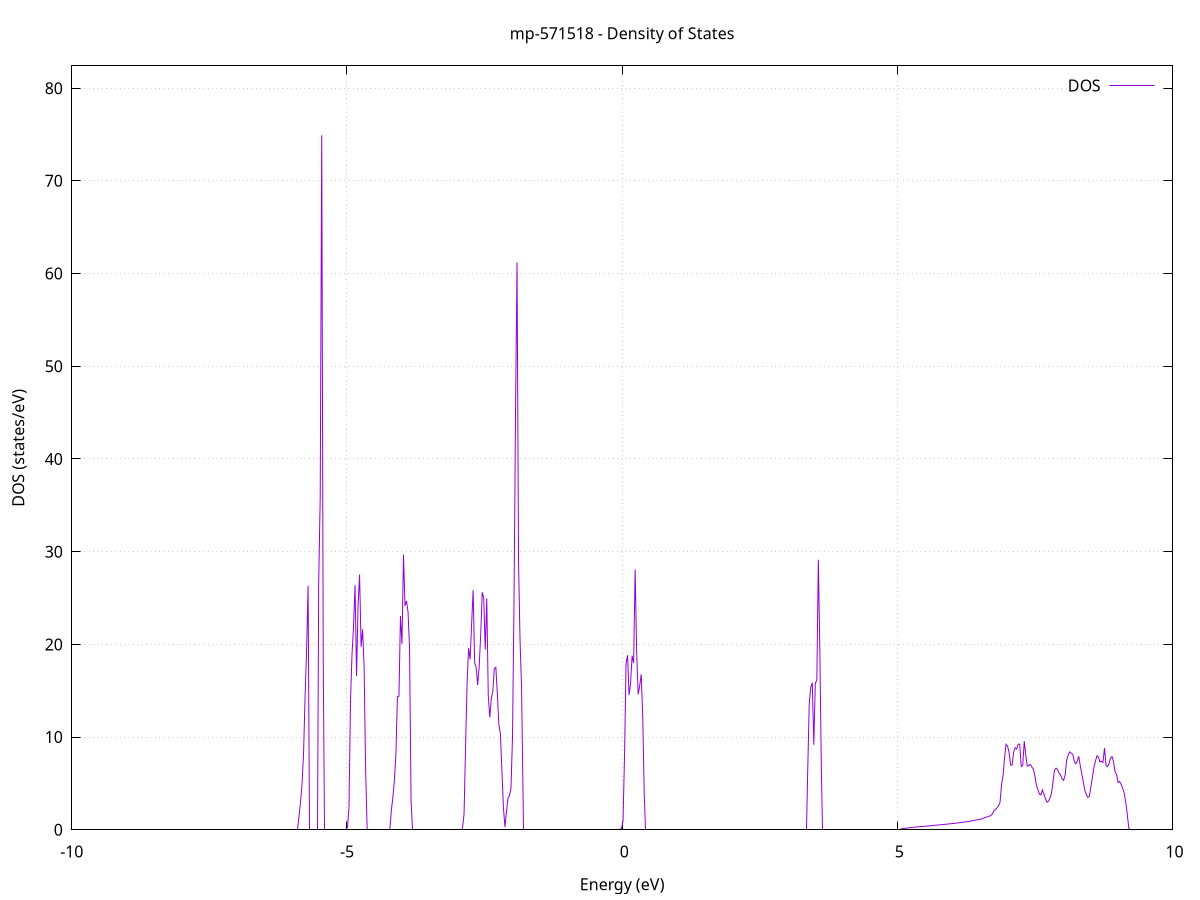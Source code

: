 set title 'mp-571518 - Density of States'
set xlabel 'Energy (eV)'
set ylabel 'DOS (states/eV)'
set grid
set xrange [-10:10]
set yrange [0:82.405]
set xzeroaxis lt -1
set terminal png size 800,600
set output 'mp-571518_dos_gnuplot.png'
plot '-' using 1:2 with lines title 'DOS'
-43.230500 0.000000
-43.203000 0.000000
-43.175500 0.000000
-43.147900 0.000000
-43.120400 0.000000
-43.092900 0.000000
-43.065400 0.000000
-43.037900 0.000000
-43.010400 0.000000
-42.982900 0.000000
-42.955400 0.000000
-42.927900 0.000000
-42.900300 0.000000
-42.872800 0.000000
-42.845300 0.000000
-42.817800 0.000000
-42.790300 0.000000
-42.762800 0.000000
-42.735300 0.000000
-42.707800 0.000000
-42.680300 0.000000
-42.652800 0.000000
-42.625200 0.000000
-42.597700 0.000000
-42.570200 0.000000
-42.542700 0.000000
-42.515200 0.000000
-42.487700 0.000000
-42.460200 0.000000
-42.432700 0.000000
-42.405200 0.000000
-42.377600 0.000000
-42.350100 0.000000
-42.322600 0.000000
-42.295100 0.000000
-42.267600 0.000000
-42.240100 0.000000
-42.212600 0.000000
-42.185100 0.000000
-42.157600 0.000000
-42.130100 0.000000
-42.102500 0.000000
-42.075000 0.000000
-42.047500 0.000000
-42.020000 0.000000
-41.992500 0.000000
-41.965000 0.000000
-41.937500 0.000000
-41.910000 0.000000
-41.882500 0.000000
-41.854900 0.000000
-41.827400 0.000000
-41.799900 0.000000
-41.772400 0.000000
-41.744900 0.000000
-41.717400 0.000000
-41.689900 0.000000
-41.662400 0.000000
-41.634900 0.000000
-41.607400 0.000000
-41.579800 0.000000
-41.552300 0.000000
-41.524800 0.000000
-41.497300 0.000000
-41.469800 0.000000
-41.442300 0.000000
-41.414800 0.000000
-41.387300 0.000000
-41.359800 0.000000
-41.332300 0.000000
-41.304700 0.000000
-41.277200 0.000000
-41.249700 0.000000
-41.222200 0.000000
-41.194700 0.000000
-41.167200 0.000000
-41.139700 0.000000
-41.112200 0.000000
-41.084700 0.000000
-41.057100 0.000000
-41.029600 0.000000
-41.002100 0.000000
-40.974600 0.000000
-40.947100 0.000000
-40.919600 0.000000
-40.892100 0.000000
-40.864600 0.000000
-40.837100 0.000000
-40.809600 0.000000
-40.782000 0.000000
-40.754500 0.000000
-40.727000 0.000000
-40.699500 0.000000
-40.672000 0.000000
-40.644500 0.000000
-40.617000 0.000000
-40.589500 0.000000
-40.562000 0.000000
-40.534400 0.000000
-40.506900 0.000000
-40.479400 0.000000
-40.451900 0.000000
-40.424400 0.000000
-40.396900 0.000000
-40.369400 0.000000
-40.341900 0.000000
-40.314400 0.000000
-40.286900 0.000000
-40.259300 0.000000
-40.231800 0.000000
-40.204300 0.000000
-40.176800 0.000000
-40.149300 0.000000
-40.121800 0.000000
-40.094300 0.000000
-40.066800 0.000000
-40.039300 0.000000
-40.011700 0.000000
-39.984200 0.000000
-39.956700 0.000000
-39.929200 0.000000
-39.901700 0.000000
-39.874200 0.000000
-39.846700 0.000000
-39.819200 0.000000
-39.791700 0.000000
-39.764200 0.000000
-39.736600 0.000000
-39.709100 0.000000
-39.681600 0.000000
-39.654100 0.000000
-39.626600 0.000000
-39.599100 0.000000
-39.571600 0.000000
-39.544100 0.000000
-39.516600 0.000000
-39.489000 0.000000
-39.461500 0.000000
-39.434000 0.000000
-39.406500 0.000000
-39.379000 0.000000
-39.351500 0.000000
-39.324000 0.000000
-39.296500 0.000000
-39.269000 0.000000
-39.241500 0.000000
-39.213900 0.000000
-39.186400 0.000000
-39.158900 0.000000
-39.131400 0.000000
-39.103900 0.000000
-39.076400 0.000000
-39.048900 0.000000
-39.021400 0.000000
-38.993900 0.000000
-38.966300 0.000000
-38.938800 0.000000
-38.911300 0.000000
-38.883800 0.000000
-38.856300 0.000000
-38.828800 0.000000
-38.801300 0.000000
-38.773800 0.000000
-38.746300 0.000000
-38.718800 0.000000
-38.691200 0.000000
-38.663700 0.000000
-38.636200 0.000000
-38.608700 0.000000
-38.581200 0.000000
-38.553700 0.000000
-38.526200 0.000000
-38.498700 0.000000
-38.471200 0.000000
-38.443600 0.000000
-38.416100 0.000000
-38.388600 0.000000
-38.361100 0.000000
-38.333600 0.000000
-38.306100 0.000000
-38.278600 0.000000
-38.251100 0.000000
-38.223600 0.000000
-38.196100 0.000000
-38.168500 0.000000
-38.141000 0.000000
-38.113500 0.000000
-38.086000 0.000000
-38.058500 0.000000
-38.031000 0.000000
-38.003500 0.000000
-37.976000 0.000000
-37.948500 0.000000
-37.921000 0.000000
-37.893400 0.000000
-37.865900 0.000000
-37.838400 0.000000
-37.810900 0.000000
-37.783400 0.000000
-37.755900 0.000000
-37.728400 0.000000
-37.700900 0.000000
-37.673400 0.000000
-37.645800 0.000000
-37.618300 0.000000
-37.590800 0.000000
-37.563300 0.000000
-37.535800 0.000000
-37.508300 0.000000
-37.480800 0.000000
-37.453300 0.000000
-37.425800 0.000000
-37.398300 0.000000
-37.370700 0.000000
-37.343200 0.000000
-37.315700 0.000000
-37.288200 0.000000
-37.260700 0.000000
-37.233200 0.000000
-37.205700 0.000000
-37.178200 0.000000
-37.150700 0.000000
-37.123100 0.000000
-37.095600 0.000000
-37.068100 0.000000
-37.040600 0.000000
-37.013100 0.000000
-36.985600 0.000000
-36.958100 0.000000
-36.930600 0.000000
-36.903100 0.000000
-36.875600 0.000000
-36.848000 0.000000
-36.820500 0.000000
-36.793000 0.000000
-36.765500 0.000000
-36.738000 0.000000
-36.710500 0.000000
-36.683000 0.000000
-36.655500 0.000000
-36.628000 0.000000
-36.600400 0.000000
-36.572900 0.000000
-36.545400 0.000000
-36.517900 0.000000
-36.490400 0.000000
-36.462900 0.000000
-36.435400 0.000000
-36.407900 0.000000
-36.380400 0.000000
-36.352900 0.000000
-36.325300 0.000000
-36.297800 0.000000
-36.270300 0.000000
-36.242800 0.000000
-36.215300 0.000000
-36.187800 0.000000
-36.160300 0.000000
-36.132800 0.000000
-36.105300 0.000000
-36.077700 0.000000
-36.050200 0.000000
-36.022700 0.000000
-35.995200 0.000000
-35.967700 0.000000
-35.940200 0.000000
-35.912700 0.000000
-35.885200 0.000000
-35.857700 0.000000
-35.830200 0.000000
-35.802600 0.000000
-35.775100 0.000000
-35.747600 0.000000
-35.720100 0.000000
-35.692600 0.000000
-35.665100 0.000000
-35.637600 0.000000
-35.610100 0.000000
-35.582600 0.000000
-35.555000 0.000000
-35.527500 0.000000
-35.500000 0.000000
-35.472500 0.000000
-35.445000 0.000000
-35.417500 0.000000
-35.390000 0.000000
-35.362500 0.000000
-35.335000 0.000000
-35.307500 0.000000
-35.279900 0.000000
-35.252400 0.000000
-35.224900 0.000000
-35.197400 0.000000
-35.169900 0.000000
-35.142400 0.000000
-35.114900 0.000000
-35.087400 0.000000
-35.059900 0.000000
-35.032300 0.000000
-35.004800 0.000000
-34.977300 0.000000
-34.949800 0.000000
-34.922300 0.000000
-34.894800 0.000000
-34.867300 0.000000
-34.839800 0.000000
-34.812300 0.000000
-34.784800 0.000000
-34.757200 0.000000
-34.729700 0.000000
-34.702200 0.000000
-34.674700 0.000000
-34.647200 0.000000
-34.619700 0.000000
-34.592200 0.000000
-34.564700 0.000000
-34.537200 0.000000
-34.509700 0.000000
-34.482100 0.000000
-34.454600 0.000000
-34.427100 0.000000
-34.399600 0.000000
-34.372100 0.000000
-34.344600 0.000000
-34.317100 0.000000
-34.289600 0.000000
-34.262100 0.000000
-34.234500 0.000000
-34.207000 0.000000
-34.179500 0.000000
-34.152000 0.000000
-34.124500 0.000000
-34.097000 0.000000
-34.069500 0.000000
-34.042000 0.000000
-34.014500 0.000000
-33.987000 0.000000
-33.959400 0.000000
-33.931900 0.000000
-33.904400 0.000000
-33.876900 0.000000
-33.849400 0.000000
-33.821900 0.000000
-33.794400 0.000000
-33.766900 0.000000
-33.739400 0.000000
-33.711800 0.000000
-33.684300 0.000000
-33.656800 0.000000
-33.629300 0.000000
-33.601800 0.000000
-33.574300 0.000000
-33.546800 0.000000
-33.519300 0.000000
-33.491800 0.000000
-33.464300 0.000000
-33.436700 0.000000
-33.409200 0.000000
-33.381700 0.000000
-33.354200 0.000000
-33.326700 0.000000
-33.299200 0.000000
-33.271700 0.000000
-33.244200 0.000000
-33.216700 0.000000
-33.189100 0.000000
-33.161600 0.000000
-33.134100 0.000000
-33.106600 0.000000
-33.079100 0.000000
-33.051600 0.000000
-33.024100 0.000000
-32.996600 0.000000
-32.969100 0.000000
-32.941600 0.000000
-32.914000 0.000000
-32.886500 0.000000
-32.859000 0.000000
-32.831500 0.000000
-32.804000 0.000000
-32.776500 0.000000
-32.749000 0.000000
-32.721500 0.000000
-32.694000 0.000000
-32.666400 0.000000
-32.638900 0.000000
-32.611400 0.000000
-32.583900 0.000000
-32.556400 0.000000
-32.528900 0.000000
-32.501400 0.000000
-32.473900 0.000000
-32.446400 0.000000
-32.418900 0.000000
-32.391300 0.000000
-32.363800 0.000000
-32.336300 0.000000
-32.308800 0.000000
-32.281300 0.000000
-32.253800 0.000000
-32.226300 0.000000
-32.198800 0.000000
-32.171300 0.000000
-32.143700 0.000000
-32.116200 0.000000
-32.088700 0.000000
-32.061200 0.000000
-32.033700 0.000000
-32.006200 0.000000
-31.978700 0.000000
-31.951200 0.000000
-31.923700 0.000000
-31.896200 0.000000
-31.868600 0.000000
-31.841100 0.000000
-31.813600 0.000000
-31.786100 0.000000
-31.758600 0.000000
-31.731100 0.000000
-31.703600 0.000000
-31.676100 0.000000
-31.648600 0.000000
-31.621000 0.000000
-31.593500 0.000000
-31.566000 0.000000
-31.538500 0.000000
-31.511000 0.000000
-31.483500 0.000000
-31.456000 0.000000
-31.428500 0.000000
-31.401000 0.000000
-31.373500 0.000000
-31.345900 0.000000
-31.318400 0.000000
-31.290900 0.000000
-31.263400 0.000000
-31.235900 0.000000
-31.208400 0.000000
-31.180900 0.000000
-31.153400 0.000000
-31.125900 0.000000
-31.098400 0.000000
-31.070800 0.000000
-31.043300 0.000000
-31.015800 0.000000
-30.988300 0.000000
-30.960800 0.000000
-30.933300 0.000000
-30.905800 0.000000
-30.878300 0.000000
-30.850800 0.000000
-30.823200 0.000000
-30.795700 0.000000
-30.768200 0.000000
-30.740700 0.000000
-30.713200 0.000000
-30.685700 0.000000
-30.658200 0.000000
-30.630700 0.000000
-30.603200 0.000000
-30.575700 0.000000
-30.548100 0.000000
-30.520600 0.000000
-30.493100 0.000000
-30.465600 0.000000
-30.438100 0.000000
-30.410600 0.000000
-30.383100 0.000000
-30.355600 0.000000
-30.328100 0.000000
-30.300500 0.000000
-30.273000 0.000000
-30.245500 0.000000
-30.218000 0.000000
-30.190500 0.000000
-30.163000 0.000000
-30.135500 0.000000
-30.108000 0.000000
-30.080500 0.000000
-30.053000 0.000000
-30.025400 0.000000
-29.997900 0.000000
-29.970400 0.000000
-29.942900 0.000000
-29.915400 0.000000
-29.887900 0.000000
-29.860400 0.000000
-29.832900 0.000000
-29.805400 0.000000
-29.777800 0.000000
-29.750300 0.000000
-29.722800 0.000000
-29.695300 0.000000
-29.667800 0.000000
-29.640300 0.000000
-29.612800 0.000000
-29.585300 0.000000
-29.557800 0.000000
-29.530300 0.000000
-29.502700 0.000000
-29.475200 0.000000
-29.447700 0.000000
-29.420200 0.000000
-29.392700 0.000000
-29.365200 0.000000
-29.337700 0.000000
-29.310200 0.000000
-29.282700 0.000000
-29.255100 0.000000
-29.227600 0.000000
-29.200100 0.000000
-29.172600 0.000000
-29.145100 0.000000
-29.117600 0.000000
-29.090100 0.000000
-29.062600 0.000000
-29.035100 0.000000
-29.007600 0.000000
-28.980000 0.000000
-28.952500 0.000000
-28.925000 0.000000
-28.897500 0.000000
-28.870000 0.000000
-28.842500 0.000000
-28.815000 0.000000
-28.787500 0.000000
-28.760000 0.000000
-28.732400 0.000000
-28.704900 0.000000
-28.677400 0.000000
-28.649900 0.000000
-28.622400 0.000000
-28.594900 0.000000
-28.567400 0.000000
-28.539900 0.000000
-28.512400 0.000000
-28.484900 0.000000
-28.457300 0.000000
-28.429800 0.000000
-28.402300 0.000000
-28.374800 0.000000
-28.347300 0.000000
-28.319800 0.000000
-28.292300 0.000000
-28.264800 0.000000
-28.237300 0.000000
-28.209800 0.000000
-28.182200 0.000000
-28.154700 0.000000
-28.127200 0.000000
-28.099700 0.000000
-28.072200 0.000000
-28.044700 0.000000
-28.017200 0.000000
-27.989700 0.000000
-27.962200 0.000000
-27.934600 0.000000
-27.907100 0.000000
-27.879600 0.000000
-27.852100 0.000000
-27.824600 0.000000
-27.797100 0.000000
-27.769600 0.000000
-27.742100 0.000000
-27.714600 0.000000
-27.687100 0.000000
-27.659500 0.000000
-27.632000 0.000000
-27.604500 0.000000
-27.577000 0.000000
-27.549500 0.000000
-27.522000 0.000000
-27.494500 0.000000
-27.467000 0.000000
-27.439500 0.000000
-27.411900 0.000000
-27.384400 0.000000
-27.356900 0.000000
-27.329400 0.000000
-27.301900 0.000000
-27.274400 0.000000
-27.246900 0.000000
-27.219400 0.000000
-27.191900 0.000000
-27.164400 0.000000
-27.136800 0.000000
-27.109300 0.000000
-27.081800 0.000000
-27.054300 0.000000
-27.026800 0.000000
-26.999300 0.000000
-26.971800 0.000000
-26.944300 0.000000
-26.916800 0.000000
-26.889200 0.000000
-26.861700 0.000000
-26.834200 0.000000
-26.806700 0.000000
-26.779200 0.000000
-26.751700 0.000000
-26.724200 0.000000
-26.696700 0.000000
-26.669200 0.000000
-26.641700 0.000000
-26.614100 0.000000
-26.586600 0.000000
-26.559100 0.000000
-26.531600 0.000000
-26.504100 0.000000
-26.476600 0.000000
-26.449100 0.000000
-26.421600 0.000000
-26.394100 0.000000
-26.366500 0.000000
-26.339000 0.000000
-26.311500 0.000000
-26.284000 0.000000
-26.256500 0.000000
-26.229000 0.000000
-26.201500 0.000000
-26.174000 0.000000
-26.146500 0.000000
-26.119000 0.000000
-26.091400 0.000000
-26.063900 0.000000
-26.036400 0.000000
-26.008900 0.000000
-25.981400 0.000000
-25.953900 0.000000
-25.926400 0.000000
-25.898900 0.000000
-25.871400 0.000000
-25.843800 0.000000
-25.816300 0.000000
-25.788800 0.000000
-25.761300 0.000000
-25.733800 0.000000
-25.706300 0.000000
-25.678800 0.000000
-25.651300 0.000000
-25.623800 0.000000
-25.596300 0.000000
-25.568700 0.000000
-25.541200 0.000000
-25.513700 0.000000
-25.486200 0.000000
-25.458700 0.000000
-25.431200 0.000000
-25.403700 0.000000
-25.376200 0.000000
-25.348700 0.000000
-25.321100 0.000000
-25.293600 0.000000
-25.266100 0.000000
-25.238600 0.000000
-25.211100 0.000000
-25.183600 0.000000
-25.156100 0.000000
-25.128600 0.000000
-25.101100 0.000000
-25.073600 0.000000
-25.046000 0.000000
-25.018500 0.000000
-24.991000 0.000000
-24.963500 0.000000
-24.936000 0.000000
-24.908500 0.000000
-24.881000 0.000000
-24.853500 0.000000
-24.826000 0.000000
-24.798500 0.000000
-24.770900 0.000000
-24.743400 0.000000
-24.715900 0.000000
-24.688400 0.000000
-24.660900 0.000000
-24.633400 0.000000
-24.605900 0.000000
-24.578400 0.000000
-24.550900 0.000000
-24.523300 0.000000
-24.495800 0.000000
-24.468300 0.000000
-24.440800 0.000000
-24.413300 0.000000
-24.385800 0.000000
-24.358300 0.000000
-24.330800 0.000000
-24.303300 0.000000
-24.275800 0.000000
-24.248200 0.000000
-24.220700 0.000000
-24.193200 0.000000
-24.165700 0.000000
-24.138200 0.000000
-24.110700 0.000000
-24.083200 0.000000
-24.055700 0.000000
-24.028200 0.000000
-24.000600 0.000000
-23.973100 0.000000
-23.945600 0.000000
-23.918100 0.000000
-23.890600 0.000000
-23.863100 0.000000
-23.835600 0.000000
-23.808100 0.000000
-23.780600 0.000000
-23.753100 0.000000
-23.725500 0.000000
-23.698000 0.000000
-23.670500 0.000000
-23.643000 0.000000
-23.615500 0.000000
-23.588000 0.000000
-23.560500 0.000000
-23.533000 0.000000
-23.505500 0.000000
-23.477900 0.000000
-23.450400 0.000000
-23.422900 0.000000
-23.395400 0.000000
-23.367900 0.000000
-23.340400 0.000000
-23.312900 0.000000
-23.285400 0.000000
-23.257900 0.000000
-23.230400 0.000000
-23.202800 0.000000
-23.175300 0.000000
-23.147800 0.000000
-23.120300 0.000000
-23.092800 0.000000
-23.065300 0.000000
-23.037800 0.000000
-23.010300 0.000000
-22.982800 0.000000
-22.955200 0.000000
-22.927700 0.000000
-22.900200 0.000000
-22.872700 0.000000
-22.845200 0.000000
-22.817700 0.000000
-22.790200 0.000000
-22.762700 0.000000
-22.735200 0.000000
-22.707700 0.000000
-22.680100 0.000000
-22.652600 0.000000
-22.625100 0.000000
-22.597600 0.000000
-22.570100 0.000000
-22.542600 0.000000
-22.515100 0.000000
-22.487600 0.000000
-22.460100 0.000000
-22.432500 0.000000
-22.405000 0.000000
-22.377500 0.000000
-22.350000 0.000000
-22.322500 0.000000
-22.295000 0.000000
-22.267500 0.000000
-22.240000 0.000000
-22.212500 0.000000
-22.185000 0.000000
-22.157400 0.000000
-22.129900 0.000000
-22.102400 0.000000
-22.074900 0.000000
-22.047400 0.000000
-22.019900 0.000000
-21.992400 0.000000
-21.964900 0.000000
-21.937400 0.000000
-21.909800 0.000000
-21.882300 0.000000
-21.854800 0.000000
-21.827300 0.000000
-21.799800 0.000000
-21.772300 0.000000
-21.744800 0.000000
-21.717300 0.000000
-21.689800 0.000000
-21.662300 0.000000
-21.634700 0.000000
-21.607200 0.000000
-21.579700 0.000000
-21.552200 0.000000
-21.524700 0.000000
-21.497200 0.000000
-21.469700 0.000000
-21.442200 0.000000
-21.414700 0.000000
-21.387200 0.000000
-21.359600 0.000000
-21.332100 0.000000
-21.304600 0.000000
-21.277100 0.000000
-21.249600 0.000000
-21.222100 0.000000
-21.194600 0.000000
-21.167100 0.000000
-21.139600 0.000000
-21.112000 0.000000
-21.084500 0.000000
-21.057000 0.000000
-21.029500 0.000000
-21.002000 0.000000
-20.974500 0.000000
-20.947000 0.000000
-20.919500 0.000000
-20.892000 0.000000
-20.864500 0.000000
-20.836900 0.000000
-20.809400 0.000000
-20.781900 0.000000
-20.754400 0.000000
-20.726900 0.000000
-20.699400 0.000000
-20.671900 0.000000
-20.644400 0.000000
-20.616900 0.000000
-20.589300 0.000000
-20.561800 0.000000
-20.534300 0.000000
-20.506800 0.000000
-20.479300 0.000000
-20.451800 0.000000
-20.424300 0.000000
-20.396800 0.000000
-20.369300 0.000000
-20.341800 0.000000
-20.314200 0.000000
-20.286700 0.000000
-20.259200 0.000000
-20.231700 0.000000
-20.204200 0.000000
-20.176700 0.000000
-20.149200 0.000000
-20.121700 0.000000
-20.094200 0.000000
-20.066600 0.000000
-20.039100 0.000000
-20.011600 0.000000
-19.984100 0.000000
-19.956600 0.000000
-19.929100 0.000000
-19.901600 0.000000
-19.874100 0.000000
-19.846600 0.000000
-19.819100 0.000000
-19.791500 0.000000
-19.764000 0.000000
-19.736500 0.000000
-19.709000 0.000000
-19.681500 0.000000
-19.654000 0.000000
-19.626500 0.000000
-19.599000 0.000000
-19.571500 0.000000
-19.543900 0.000000
-19.516400 0.000000
-19.488900 0.000000
-19.461400 0.000000
-19.433900 0.000000
-19.406400 0.000000
-19.378900 0.000000
-19.351400 0.000000
-19.323900 0.000000
-19.296400 0.000000
-19.268800 0.000000
-19.241300 0.000000
-19.213800 0.000000
-19.186300 0.000000
-19.158800 0.000000
-19.131300 0.000000
-19.103800 0.000000
-19.076300 0.000000
-19.048800 0.000000
-19.021200 0.000000
-18.993700 0.000000
-18.966200 0.000000
-18.938700 0.000000
-18.911200 0.000000
-18.883700 0.000000
-18.856200 0.000000
-18.828700 0.000000
-18.801200 0.000000
-18.773700 0.000000
-18.746100 0.000000
-18.718600 0.000000
-18.691100 0.000000
-18.663600 0.000000
-18.636100 0.000000
-18.608600 0.000000
-18.581100 0.000000
-18.553600 0.000000
-18.526100 0.000000
-18.498600 0.000000
-18.471000 0.000000
-18.443500 0.000000
-18.416000 0.000000
-18.388500 0.000000
-18.361000 0.000000
-18.333500 0.000000
-18.306000 0.000000
-18.278500 0.000000
-18.251000 0.000000
-18.223400 0.000000
-18.195900 0.000000
-18.168400 0.000000
-18.140900 0.000000
-18.113400 0.000000
-18.085900 0.000000
-18.058400 0.000000
-18.030900 0.000000
-18.003400 0.000000
-17.975900 0.000000
-17.948300 0.000000
-17.920800 0.000000
-17.893300 0.000000
-17.865800 0.000000
-17.838300 0.000000
-17.810800 0.000000
-17.783300 0.000000
-17.755800 0.000000
-17.728300 0.000000
-17.700700 0.000000
-17.673200 0.000000
-17.645700 0.000000
-17.618200 0.000000
-17.590700 0.000000
-17.563200 0.000000
-17.535700 0.000000
-17.508200 0.000000
-17.480700 0.000000
-17.453200 0.000000
-17.425600 0.000000
-17.398100 0.000000
-17.370600 0.000000
-17.343100 0.000000
-17.315600 0.000000
-17.288100 0.000000
-17.260600 0.000000
-17.233100 0.000000
-17.205600 0.000000
-17.178000 0.000000
-17.150500 0.000000
-17.123000 0.000000
-17.095500 0.000000
-17.068000 0.000000
-17.040500 0.000000
-17.013000 0.000000
-16.985500 0.000000
-16.958000 0.000000
-16.930500 0.000000
-16.902900 0.000000
-16.875400 0.000000
-16.847900 0.000000
-16.820400 0.000000
-16.792900 0.000000
-16.765400 0.000000
-16.737900 0.000000
-16.710400 0.000000
-16.682900 0.000000
-16.655300 0.000000
-16.627800 0.000000
-16.600300 0.000000
-16.572800 0.000000
-16.545300 0.000000
-16.517800 0.000000
-16.490300 0.000000
-16.462800 0.000000
-16.435300 0.000000
-16.407800 0.000000
-16.380200 0.000000
-16.352700 0.000000
-16.325200 0.000000
-16.297700 0.000000
-16.270200 0.000000
-16.242700 0.000000
-16.215200 0.000000
-16.187700 0.000000
-16.160200 0.000000
-16.132600 0.000000
-16.105100 0.000000
-16.077600 0.000000
-16.050100 0.000000
-16.022600 0.000000
-15.995100 0.000000
-15.967600 0.000000
-15.940100 0.000000
-15.912600 0.000000
-15.885100 0.000100
-15.857500 5.310300
-15.830000 11.273900
-15.802500 24.649500
-15.775000 52.505100
-15.747500 0.000000
-15.720000 0.000000
-15.692500 0.000000
-15.665000 0.000000
-15.637500 0.000000
-15.609900 0.000000
-15.582400 0.000000
-15.554900 0.000000
-15.527400 0.000000
-15.499900 0.000000
-15.472400 0.000000
-15.444900 0.000000
-15.417400 0.000000
-15.389900 0.000000
-15.362400 0.000000
-15.334800 0.000000
-15.307300 0.000000
-15.279800 0.000000
-15.252300 0.000000
-15.224800 0.000000
-15.197300 0.000000
-15.169800 0.000000
-15.142300 0.000000
-15.114800 171.654400
-15.087300 0.000000
-15.059700 0.000000
-15.032200 0.000000
-15.004700 2.789500
-14.977200 96.198200
-14.949700 47.365400
-14.922200 94.579100
-14.894700 24.171800
-14.867200 0.000000
-14.839700 0.000000
-14.812100 0.000000
-14.784600 0.000000
-14.757100 0.000000
-14.729600 0.000000
-14.702100 0.000000
-14.674600 0.000000
-14.647100 0.000000
-14.619600 0.000000
-14.592100 0.000000
-14.564600 0.000000
-14.537000 0.000000
-14.509500 0.000000
-14.482000 0.000000
-14.454500 0.000000
-14.427000 0.000000
-14.399500 0.000000
-14.372000 0.000000
-14.344500 0.000000
-14.317000 0.000000
-14.289400 0.000000
-14.261900 0.000000
-14.234400 0.000000
-14.206900 0.000000
-14.179400 0.000000
-14.151900 0.000000
-14.124400 0.000000
-14.096900 0.000000
-14.069400 0.000000
-14.041900 0.000000
-14.014300 0.000000
-13.986800 0.000000
-13.959300 0.000000
-13.931800 0.000000
-13.904300 0.000000
-13.876800 0.000000
-13.849300 0.000000
-13.821800 0.000000
-13.794300 0.000000
-13.766700 0.000000
-13.739200 0.000000
-13.711700 0.000000
-13.684200 0.000000
-13.656700 0.000000
-13.629200 0.000000
-13.601700 0.000000
-13.574200 0.000000
-13.546700 0.000000
-13.519200 0.000000
-13.491600 0.000000
-13.464100 0.000000
-13.436600 0.000000
-13.409100 0.000000
-13.381600 0.000000
-13.354100 0.000000
-13.326600 0.000000
-13.299100 0.000000
-13.271600 0.000000
-13.244000 0.000000
-13.216500 0.000000
-13.189000 0.000000
-13.161500 0.000000
-13.134000 0.000000
-13.106500 0.000000
-13.079000 0.000000
-13.051500 0.000000
-13.024000 0.000000
-12.996500 0.000000
-12.968900 0.000000
-12.941400 0.000000
-12.913900 0.000000
-12.886400 0.000000
-12.858900 0.000000
-12.831400 0.000000
-12.803900 0.000000
-12.776400 0.000000
-12.748900 0.000000
-12.721300 0.000000
-12.693800 0.000000
-12.666300 0.000000
-12.638800 0.000000
-12.611300 0.000000
-12.583800 0.000000
-12.556300 0.000000
-12.528800 0.000000
-12.501300 0.000000
-12.473800 0.000000
-12.446200 0.000000
-12.418700 0.000000
-12.391200 0.000000
-12.363700 0.000000
-12.336200 0.000000
-12.308700 0.000000
-12.281200 0.000000
-12.253700 0.000000
-12.226200 0.000000
-12.198600 0.000000
-12.171100 0.000000
-12.143600 0.000000
-12.116100 0.000000
-12.088600 0.000000
-12.061100 0.000000
-12.033600 0.000000
-12.006100 0.000000
-11.978600 0.000000
-11.951100 0.000000
-11.923500 0.000000
-11.896000 0.000000
-11.868500 0.000000
-11.841000 0.000000
-11.813500 0.000000
-11.786000 0.000000
-11.758500 0.000000
-11.731000 0.000000
-11.703500 0.000000
-11.676000 0.000000
-11.648400 0.000000
-11.620900 0.000000
-11.593400 0.000000
-11.565900 0.000000
-11.538400 0.000000
-11.510900 0.000000
-11.483400 0.000000
-11.455900 0.000000
-11.428400 0.000000
-11.400800 0.000000
-11.373300 0.000000
-11.345800 0.000000
-11.318300 0.000000
-11.290800 0.000000
-11.263300 0.000000
-11.235800 0.000000
-11.208300 0.000000
-11.180800 0.000000
-11.153300 0.000000
-11.125700 0.000000
-11.098200 0.000000
-11.070700 0.000000
-11.043200 0.000000
-11.015700 0.000000
-10.988200 0.000000
-10.960700 0.000000
-10.933200 0.000000
-10.905700 0.000000
-10.878100 0.000000
-10.850600 0.000000
-10.823100 0.000000
-10.795600 0.000000
-10.768100 0.000000
-10.740600 0.000000
-10.713100 0.000000
-10.685600 0.000000
-10.658100 0.000000
-10.630600 0.000000
-10.603000 0.000000
-10.575500 0.000000
-10.548000 0.000000
-10.520500 0.000000
-10.493000 0.000000
-10.465500 0.000000
-10.438000 0.000000
-10.410500 0.000000
-10.383000 0.000000
-10.355400 0.000000
-10.327900 0.000000
-10.300400 0.000000
-10.272900 0.000000
-10.245400 0.000000
-10.217900 0.000000
-10.190400 0.000000
-10.162900 0.000000
-10.135400 0.000000
-10.107900 0.000000
-10.080300 0.000000
-10.052800 0.000000
-10.025300 0.000000
-9.997800 0.000000
-9.970300 0.000000
-9.942800 0.000000
-9.915300 0.000000
-9.887800 0.000000
-9.860300 0.000000
-9.832700 0.000000
-9.805200 0.000000
-9.777700 0.000000
-9.750200 0.000000
-9.722700 0.000000
-9.695200 0.000000
-9.667700 0.000000
-9.640200 0.000000
-9.612700 0.000000
-9.585200 0.000000
-9.557600 0.000000
-9.530100 0.000000
-9.502600 0.000000
-9.475100 0.000000
-9.447600 0.000000
-9.420100 0.000000
-9.392600 0.000000
-9.365100 0.000000
-9.337600 0.000000
-9.310000 0.000000
-9.282500 0.000000
-9.255000 0.000000
-9.227500 0.000000
-9.200000 0.000000
-9.172500 0.000000
-9.145000 0.000000
-9.117500 0.000000
-9.090000 0.000000
-9.062500 0.000000
-9.034900 0.000000
-9.007400 0.000000
-8.979900 0.000000
-8.952400 0.000000
-8.924900 0.000000
-8.897400 0.000000
-8.869900 0.000000
-8.842400 0.000000
-8.814900 0.000000
-8.787400 0.000000
-8.759800 0.000000
-8.732300 0.000000
-8.704800 0.000000
-8.677300 0.000000
-8.649800 0.000000
-8.622300 0.000000
-8.594800 0.000000
-8.567300 0.000000
-8.539800 0.000000
-8.512200 0.000000
-8.484700 0.000000
-8.457200 0.000000
-8.429700 0.000000
-8.402200 0.000000
-8.374700 0.000000
-8.347200 0.000000
-8.319700 0.000000
-8.292200 0.000000
-8.264700 0.000000
-8.237100 0.000000
-8.209600 0.000000
-8.182100 0.000000
-8.154600 0.000000
-8.127100 0.000000
-8.099600 0.000000
-8.072100 0.000000
-8.044600 0.000000
-8.017100 0.000000
-7.989500 0.000000
-7.962000 0.000000
-7.934500 0.000000
-7.907000 0.000000
-7.879500 0.000000
-7.852000 0.000000
-7.824500 0.000000
-7.797000 0.000000
-7.769500 0.000000
-7.742000 0.000000
-7.714400 0.000000
-7.686900 0.000000
-7.659400 0.000000
-7.631900 0.000000
-7.604400 0.000000
-7.576900 0.000000
-7.549400 0.000000
-7.521900 0.000000
-7.494400 0.000000
-7.466800 0.000000
-7.439300 0.000000
-7.411800 0.000000
-7.384300 0.000000
-7.356800 0.000000
-7.329300 0.000000
-7.301800 0.000000
-7.274300 0.000000
-7.246800 0.000000
-7.219300 0.000000
-7.191700 0.000000
-7.164200 0.000000
-7.136700 0.000000
-7.109200 0.000000
-7.081700 0.000000
-7.054200 0.000000
-7.026700 0.000000
-6.999200 0.000000
-6.971700 0.000000
-6.944100 0.000000
-6.916600 0.000000
-6.889100 0.000000
-6.861600 0.000000
-6.834100 0.000000
-6.806600 0.000000
-6.779100 0.000000
-6.751600 0.000000
-6.724100 0.000000
-6.696600 0.000000
-6.669000 0.000000
-6.641500 0.000000
-6.614000 0.000000
-6.586500 0.000000
-6.559000 0.000000
-6.531500 0.000000
-6.504000 0.000000
-6.476500 0.000000
-6.449000 0.000000
-6.421400 0.000000
-6.393900 0.000000
-6.366400 0.000000
-6.338900 0.000000
-6.311400 0.000000
-6.283900 0.000000
-6.256400 0.000000
-6.228900 0.000000
-6.201400 0.000000
-6.173900 0.000000
-6.146300 0.000000
-6.118800 0.000000
-6.091300 0.000000
-6.063800 0.000000
-6.036300 0.000000
-6.008800 0.000000
-5.981300 0.000000
-5.953800 0.000000
-5.926300 0.000000
-5.898700 0.000000
-5.871200 1.436900
-5.843700 3.011600
-5.816200 4.951300
-5.788700 8.223900
-5.761200 14.374100
-5.733700 19.337500
-5.706200 26.323700
-5.678700 0.000000
-5.651200 0.000000
-5.623600 0.000000
-5.596100 0.000000
-5.568600 0.000000
-5.541100 0.000000
-5.513600 26.741700
-5.486100 35.873600
-5.458600 74.913300
-5.431100 18.015500
-5.403600 0.000000
-5.376100 0.000000
-5.348500 0.000000
-5.321000 0.000000
-5.293500 0.000000
-5.266000 0.000000
-5.238500 0.000000
-5.211000 0.000000
-5.183500 0.000000
-5.156000 0.000000
-5.128500 0.000000
-5.100900 0.000000
-5.073400 0.000000
-5.045900 0.000000
-5.018400 0.000000
-4.990900 0.253800
-4.963400 2.458600
-4.935900 13.843200
-4.908400 18.934900
-4.880900 21.852200
-4.853400 26.392000
-4.825800 16.574300
-4.798300 24.231400
-4.770800 27.536800
-4.743300 19.736700
-4.715800 21.622400
-4.688300 17.546500
-4.660800 6.335800
-4.633300 0.014100
-4.605800 0.000000
-4.578200 0.000000
-4.550700 0.000000
-4.523200 0.000000
-4.495700 0.000000
-4.468200 0.000000
-4.440700 0.000000
-4.413200 0.000000
-4.385700 0.000000
-4.358200 0.000000
-4.330700 0.000000
-4.303100 0.000000
-4.275600 0.000000
-4.248100 0.000000
-4.220600 0.075300
-4.193100 2.118300
-4.165600 3.507700
-4.138100 5.332400
-4.110600 8.175800
-4.083100 14.357500
-4.055500 14.400900
-4.028000 23.058200
-4.000500 20.047600
-3.973000 29.671100
-3.945500 24.159500
-3.918000 24.683800
-3.890500 23.507900
-3.863000 19.618200
-3.835500 3.186300
-3.808000 0.000000
-3.780400 0.000000
-3.752900 0.000000
-3.725400 0.000000
-3.697900 0.000000
-3.670400 0.000000
-3.642900 0.000000
-3.615400 0.000000
-3.587900 0.000000
-3.560400 0.000000
-3.532800 0.000000
-3.505300 0.000000
-3.477800 0.000000
-3.450300 0.000000
-3.422800 0.000000
-3.395300 0.000000
-3.367800 0.000000
-3.340300 0.000000
-3.312800 0.000000
-3.285300 0.000000
-3.257700 0.000000
-3.230200 0.000000
-3.202700 0.000000
-3.175200 0.000000
-3.147700 0.000000
-3.120200 0.000000
-3.092700 0.000000
-3.065200 0.000000
-3.037700 0.000000
-3.010100 0.000000
-2.982600 0.000000
-2.955100 0.000000
-2.927600 0.000000
-2.900100 0.197800
-2.872600 1.714200
-2.845100 8.967900
-2.817600 15.723000
-2.790100 19.596700
-2.762600 18.387700
-2.735000 22.211000
-2.707500 25.855300
-2.680000 18.002000
-2.652500 17.518900
-2.625000 15.614400
-2.597500 17.613700
-2.570000 21.079100
-2.542500 25.624700
-2.515000 25.016000
-2.487400 19.431000
-2.459900 24.958200
-2.432400 14.445500
-2.404900 12.124900
-2.377400 14.128100
-2.349900 14.945800
-2.322400 17.378500
-2.294900 17.528600
-2.267400 14.654400
-2.239900 11.332400
-2.212300 10.369900
-2.184800 6.395800
-2.157300 2.431300
-2.129800 0.289300
-2.102300 1.919800
-2.074800 3.403200
-2.047300 3.689100
-2.019800 4.470700
-1.992300 9.993100
-1.964800 24.609500
-1.937200 45.017400
-1.909700 61.205900
-1.882200 28.793700
-1.854700 20.263300
-1.827200 15.325100
-1.799700 0.000000
-1.772200 0.000000
-1.744700 0.000000
-1.717200 0.000000
-1.689600 0.000000
-1.662100 0.000000
-1.634600 0.000000
-1.607100 0.000000
-1.579600 0.000000
-1.552100 0.000000
-1.524600 0.000000
-1.497100 0.000000
-1.469600 0.000000
-1.442100 0.000000
-1.414500 0.000000
-1.387000 0.000000
-1.359500 0.000000
-1.332000 0.000000
-1.304500 0.000000
-1.277000 0.000000
-1.249500 0.000000
-1.222000 0.000000
-1.194500 0.000000
-1.166900 0.000000
-1.139400 0.000000
-1.111900 0.000000
-1.084400 0.000000
-1.056900 0.000000
-1.029400 0.000000
-1.001900 0.000000
-0.974400 0.000000
-0.946900 0.000000
-0.919400 0.000000
-0.891800 0.000000
-0.864300 0.000000
-0.836800 0.000000
-0.809300 0.000000
-0.781800 0.000000
-0.754300 0.000000
-0.726800 0.000000
-0.699300 0.000000
-0.671800 0.000000
-0.644200 0.000000
-0.616700 0.000000
-0.589200 0.000000
-0.561700 0.000000
-0.534200 0.000000
-0.506700 0.000000
-0.479200 0.000000
-0.451700 0.000000
-0.424200 0.000000
-0.396700 0.000000
-0.369100 0.000000
-0.341600 0.000000
-0.314100 0.000000
-0.286600 0.000000
-0.259100 0.000000
-0.231600 0.000000
-0.204100 0.000000
-0.176600 0.000000
-0.149100 0.000000
-0.121500 0.000000
-0.094000 0.000000
-0.066500 0.000000
-0.039000 0.000000
-0.011500 0.155300
0.016000 0.928400
0.043500 8.066500
0.071000 17.899900
0.098500 18.832800
0.126000 14.538200
0.153600 15.819900
0.181100 18.770700
0.208600 17.989300
0.236100 28.078500
0.263600 19.165900
0.291100 14.606300
0.318600 15.535600
0.346100 16.768500
0.373600 12.332400
0.401200 3.883300
0.428700 0.000000
0.456200 0.000000
0.483700 0.000000
0.511200 0.000000
0.538700 0.000000
0.566200 0.000000
0.593700 0.000000
0.621200 0.000000
0.648700 0.000000
0.676300 0.000000
0.703800 0.000000
0.731300 0.000000
0.758800 0.000000
0.786300 0.000000
0.813800 0.000000
0.841300 0.000000
0.868800 0.000000
0.896300 0.000000
0.923900 0.000000
0.951400 0.000000
0.978900 0.000000
1.006400 0.000000
1.033900 0.000000
1.061400 0.000000
1.088900 0.000000
1.116400 0.000000
1.143900 0.000000
1.171400 0.000000
1.199000 0.000000
1.226500 0.000000
1.254000 0.000000
1.281500 0.000000
1.309000 0.000000
1.336500 0.000000
1.364000 0.000000
1.391500 0.000000
1.419000 0.000000
1.446500 0.000000
1.474100 0.000000
1.501600 0.000000
1.529100 0.000000
1.556600 0.000000
1.584100 0.000000
1.611600 0.000000
1.639100 0.000000
1.666600 0.000000
1.694100 0.000000
1.721700 0.000000
1.749200 0.000000
1.776700 0.000000
1.804200 0.000000
1.831700 0.000000
1.859200 0.000000
1.886700 0.000000
1.914200 0.000000
1.941700 0.000000
1.969200 0.000000
1.996800 0.000000
2.024300 0.000000
2.051800 0.000000
2.079300 0.000000
2.106800 0.000000
2.134300 0.000000
2.161800 0.000000
2.189300 0.000000
2.216800 0.000000
2.244400 0.000000
2.271900 0.000000
2.299400 0.000000
2.326900 0.000000
2.354400 0.000000
2.381900 0.000000
2.409400 0.000000
2.436900 0.000000
2.464400 0.000000
2.491900 0.000000
2.519500 0.000000
2.547000 0.000000
2.574500 0.000000
2.602000 0.000000
2.629500 0.000000
2.657000 0.000000
2.684500 0.000000
2.712000 0.000000
2.739500 0.000000
2.767100 0.000000
2.794600 0.000000
2.822100 0.000000
2.849600 0.000000
2.877100 0.000000
2.904600 0.000000
2.932100 0.000000
2.959600 0.000000
2.987100 0.000000
3.014600 0.000000
3.042200 0.000000
3.069700 0.000000
3.097200 0.000000
3.124700 0.000000
3.152200 0.000000
3.179700 0.000000
3.207200 0.000000
3.234700 0.000000
3.262200 0.000000
3.289800 0.000000
3.317300 0.000000
3.344800 0.000000
3.372300 6.485500
3.399800 13.642200
3.427300 15.340400
3.454800 15.867800
3.482300 9.166900
3.509800 15.800600
3.537300 16.128500
3.564900 29.133100
3.592400 19.161900
3.619900 6.517000
3.647400 0.000000
3.674900 0.000000
3.702400 0.000000
3.729900 0.000000
3.757400 0.000000
3.784900 0.000000
3.812500 0.000000
3.840000 0.000000
3.867500 0.000000
3.895000 0.000000
3.922500 0.000000
3.950000 0.000000
3.977500 0.000000
4.005000 0.000000
4.032500 0.000000
4.060000 0.000000
4.087600 0.000000
4.115100 0.000000
4.142600 0.000000
4.170100 0.000000
4.197600 0.000000
4.225100 0.000000
4.252600 0.000000
4.280100 0.000000
4.307600 0.000000
4.335100 0.000000
4.362700 0.000000
4.390200 0.000000
4.417700 0.000000
4.445200 0.000000
4.472700 0.000000
4.500200 0.000000
4.527700 0.000000
4.555200 0.000000
4.582700 0.000000
4.610300 0.000000
4.637800 0.000000
4.665300 0.000000
4.692800 0.000000
4.720300 0.000000
4.747800 0.000000
4.775300 0.000000
4.802800 0.000000
4.830300 0.000000
4.857800 0.000000
4.885400 0.000000
4.912900 0.000000
4.940400 0.000000
4.967900 0.000000
4.995400 0.000000
5.022900 0.007200
5.050400 0.036300
5.077900 0.087900
5.105400 0.161900
5.133000 0.158700
5.160500 0.169900
5.188000 0.189400
5.215500 0.209600
5.243000 0.230800
5.270500 0.252800
5.298000 0.275200
5.325500 0.294800
5.353000 0.309600
5.380500 0.320100
5.408100 0.329500
5.435600 0.343200
5.463100 0.358400
5.490600 0.373900
5.518100 0.389700
5.545600 0.405700
5.573100 0.421900
5.600600 0.438300
5.628100 0.455000
5.655700 0.470500
5.683200 0.485100
5.710700 0.500000
5.738200 0.515100
5.765700 0.530400
5.793200 0.545900
5.820700 0.561600
5.848200 0.577600
5.875700 0.593900
5.903200 0.610600
5.930800 0.627500
5.958300 0.644700
5.985800 0.662000
6.013300 0.679600
6.040800 0.697400
6.068300 0.716300
6.095800 0.736900
6.123300 0.758600
6.150800 0.780600
6.178400 0.802700
6.205900 0.825200
6.233400 0.848200
6.260900 0.871700
6.288400 0.895700
6.315900 0.920600
6.343400 0.947200
6.370900 0.977800
6.398400 1.012200
6.425900 1.044800
6.453500 1.075300
6.481000 1.104100
6.508500 1.140500
6.536000 1.182400
6.563500 1.227400
6.591000 1.331900
6.618500 1.363800
6.646000 1.404400
6.673500 1.465900
6.701100 1.558100
6.728600 1.705300
6.756100 2.059700
6.783600 2.167500
6.811100 2.370100
6.838600 2.581400
6.866100 2.954300
6.893600 4.854900
6.921100 5.824500
6.948600 7.779700
6.976200 9.219800
7.003700 9.007400
7.031200 8.327000
7.058700 6.984400
7.086200 6.983100
7.113700 8.374900
7.141200 8.840500
7.168700 8.716300
7.196200 9.241300
7.223800 9.223200
7.251300 6.827900
7.278800 6.927200
7.306300 9.555200
7.333800 8.031000
7.361300 6.870200
7.388800 6.910800
7.416300 7.047300
7.443800 6.762800
7.471300 6.567500
7.498900 5.837300
7.526400 4.832700
7.553900 4.327800
7.581400 3.847000
7.608900 3.755200
7.636400 4.301600
7.663900 3.829700
7.691400 3.340300
7.718900 2.966000
7.746400 3.078000
7.774000 3.425700
7.801500 3.946900
7.829000 5.175000
7.856500 6.458800
7.884000 6.647400
7.911500 6.478600
7.939000 6.096900
7.966500 5.928900
7.994000 5.494300
8.021600 5.335200
8.049100 5.902100
8.076600 7.509500
8.104100 8.059900
8.131600 8.400400
8.159100 8.260300
8.186600 8.160100
8.214100 7.437600
8.241600 7.107200
8.269100 7.390700
8.296700 7.932700
8.324200 6.902800
8.351700 6.041400
8.379200 5.157500
8.406700 4.255100
8.434200 3.827100
8.461700 3.487600
8.489200 3.576900
8.516700 4.619700
8.544300 5.665200
8.571800 6.734900
8.599300 7.369900
8.626800 7.987600
8.654300 7.847400
8.681800 7.314200
8.709300 7.408200
8.736800 7.270200
8.764300 8.807600
8.791800 6.946100
8.819400 6.806600
8.846900 7.140000
8.874400 7.744300
8.901900 7.895300
8.929400 7.324400
8.956900 6.227000
8.984400 5.959100
9.011900 5.099900
9.039400 5.208400
9.067000 4.902000
9.094500 4.485800
9.122000 3.967900
9.149500 3.007100
9.177000 1.782300
9.204500 0.201900
9.232000 0.035900
9.259500 0.008800
9.287000 0.000100
9.314500 0.000000
9.342100 0.000000
9.369600 0.000000
9.397100 0.000000
9.424600 0.000000
9.452100 0.000000
9.479600 0.000000
9.507100 0.000000
9.534600 0.000000
9.562100 0.000000
9.589700 0.000000
9.617200 0.000000
9.644700 0.000000
9.672200 0.000000
9.699700 0.000000
9.727200 0.000000
9.754700 0.000000
9.782200 0.000000
9.809700 0.000000
9.837200 0.000000
9.864800 0.000000
9.892300 0.000000
9.919800 0.000000
9.947300 0.000000
9.974800 0.000000
10.002300 0.000000
10.029800 0.000000
10.057300 0.000000
10.084800 0.000000
10.112400 0.000000
10.139900 0.000000
10.167400 0.000000
10.194900 0.000000
10.222400 0.000000
10.249900 0.000000
10.277400 0.000000
10.304900 0.000000
10.332400 0.000000
10.359900 0.000000
10.387500 0.000000
10.415000 0.000000
10.442500 0.000000
10.470000 0.000000
10.497500 0.000000
10.525000 0.000000
10.552500 0.000000
10.580000 0.000000
10.607500 0.000000
10.635100 0.000000
10.662600 0.000000
10.690100 0.000000
10.717600 0.000000
10.745100 0.000000
10.772600 0.000000
10.800100 0.000000
10.827600 0.000000
10.855100 0.000000
10.882600 0.000000
10.910200 0.000000
10.937700 0.000000
10.965200 0.000000
10.992700 0.000000
11.020200 0.000000
11.047700 0.000000
11.075200 0.000000
11.102700 0.000000
11.130200 0.000000
11.157700 0.000000
11.185300 0.000000
11.212800 0.000000
11.240300 0.000000
11.267800 0.000000
11.295300 0.000000
11.322800 0.000000
11.350300 0.000000
11.377800 0.000000
11.405300 0.000000
11.432900 0.000000
11.460400 0.000000
11.487900 0.000000
11.515400 0.000000
11.542900 0.000000
11.570400 0.000000
11.597900 0.000000
11.625400 0.000000
11.652900 0.000000
11.680400 0.000000
11.708000 0.000000
11.735500 0.000000
11.763000 0.000000
11.790500 0.000000
e
